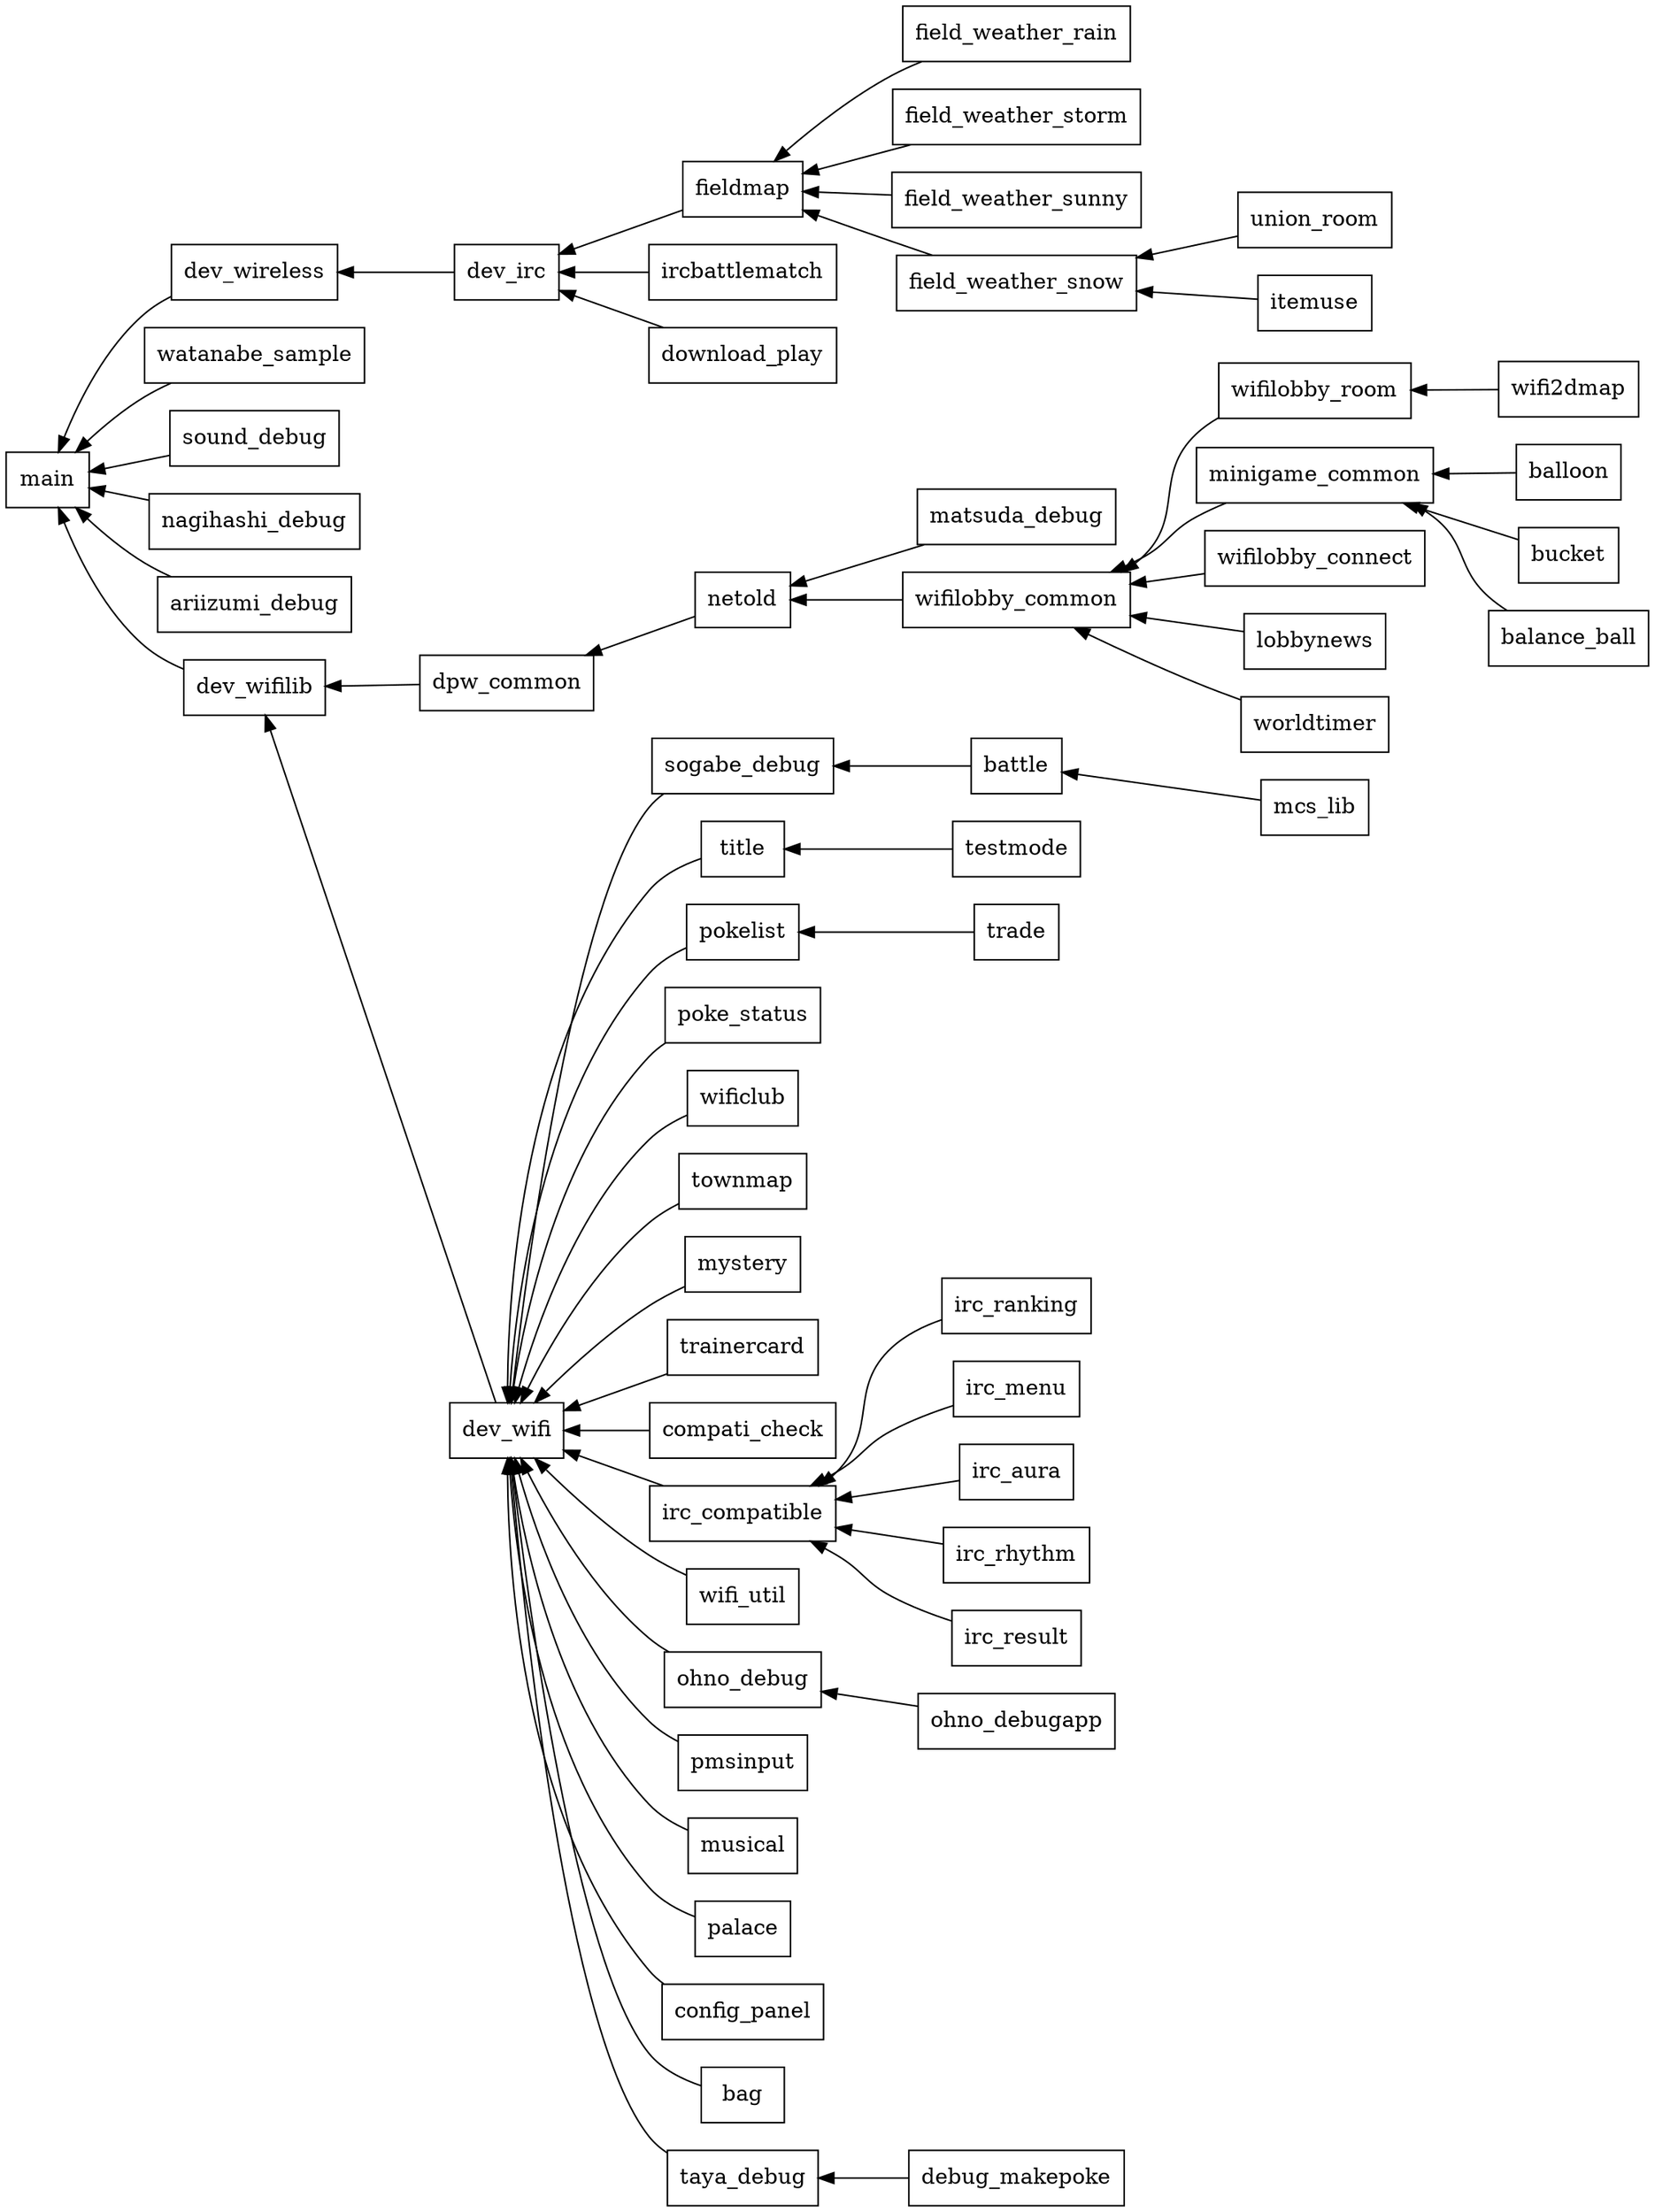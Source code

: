 
digraph G {
	graph [rankdir = RL];
	node [shape = box];
	dev_wifilib->main;
	dev_wireless->main;
	watanabe_sample->main;
	sound_debug->main;
	nagihashi_debug->main;
	ariizumi_debug->main;
	dpw_common->dev_wifilib;
	dev_wifi->dev_wifilib;
	dev_irc->dev_wireless;
	fieldmap->dev_irc;
	ircbattlematch->dev_irc;
	download_play->dev_irc;
	field_weather_rain->fieldmap;
	field_weather_storm->fieldmap;
	field_weather_sunny->fieldmap;
	field_weather_snow->fieldmap;
	union_room->field_weather_snow;
	itemuse->field_weather_snow;
	netold->dpw_common;
	sogabe_debug->dev_wifi;
	title->dev_wifi;
	pokelist->dev_wifi;
	poke_status->dev_wifi;
	wificlub->dev_wifi;
	townmap->dev_wifi;
	mystery->dev_wifi;
	trainercard->dev_wifi;
	compati_check->dev_wifi;
	irc_compatible->dev_wifi;
	wifi_util->dev_wifi;
	ohno_debug->dev_wifi;
	pmsinput->dev_wifi;
	musical->dev_wifi;
	palace->dev_wifi;
	config_panel->dev_wifi;
	bag->dev_wifi;
	taya_debug->dev_wifi;
	matsuda_debug->netold;
	wifilobby_common->netold;
	battle->sogabe_debug;
	testmode->title;
	trade->pokelist;
	irc_ranking->irc_compatible;
	irc_menu->irc_compatible;
	irc_aura->irc_compatible;
	irc_rhythm->irc_compatible;
	irc_result->irc_compatible;
	ohno_debugapp->ohno_debug;
	debug_makepoke->taya_debug;
	mcs_lib->battle;
	wifilobby_room->wifilobby_common;
	minigame_common->wifilobby_common;
	wifilobby_connect->wifilobby_common;
	lobbynews->wifilobby_common;
	worldtimer->wifilobby_common;
	wifi2dmap->wifilobby_room;
	balloon->minigame_common;
	bucket->minigame_common;
	balance_ball->minigame_common;
}
